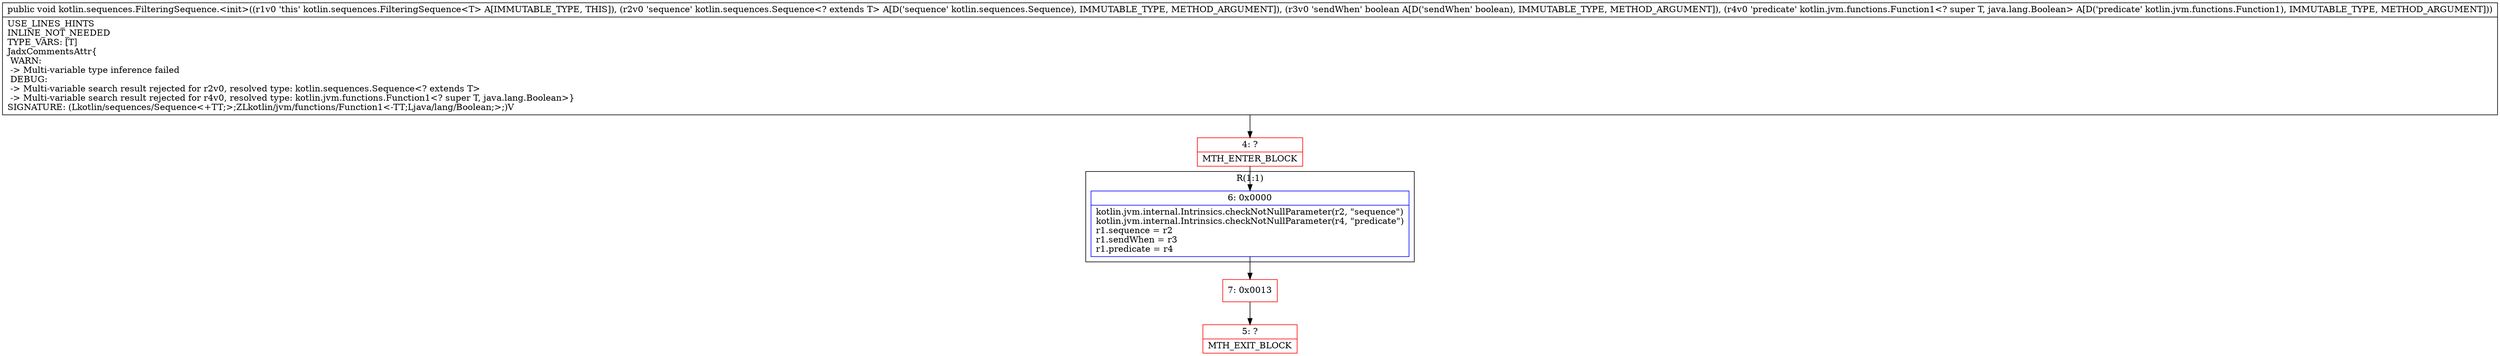 digraph "CFG forkotlin.sequences.FilteringSequence.\<init\>(Lkotlin\/sequences\/Sequence;ZLkotlin\/jvm\/functions\/Function1;)V" {
subgraph cluster_Region_1568132462 {
label = "R(1:1)";
node [shape=record,color=blue];
Node_6 [shape=record,label="{6\:\ 0x0000|kotlin.jvm.internal.Intrinsics.checkNotNullParameter(r2, \"sequence\")\lkotlin.jvm.internal.Intrinsics.checkNotNullParameter(r4, \"predicate\")\lr1.sequence = r2\lr1.sendWhen = r3\lr1.predicate = r4\l}"];
}
Node_4 [shape=record,color=red,label="{4\:\ ?|MTH_ENTER_BLOCK\l}"];
Node_7 [shape=record,color=red,label="{7\:\ 0x0013}"];
Node_5 [shape=record,color=red,label="{5\:\ ?|MTH_EXIT_BLOCK\l}"];
MethodNode[shape=record,label="{public void kotlin.sequences.FilteringSequence.\<init\>((r1v0 'this' kotlin.sequences.FilteringSequence\<T\> A[IMMUTABLE_TYPE, THIS]), (r2v0 'sequence' kotlin.sequences.Sequence\<? extends T\> A[D('sequence' kotlin.sequences.Sequence), IMMUTABLE_TYPE, METHOD_ARGUMENT]), (r3v0 'sendWhen' boolean A[D('sendWhen' boolean), IMMUTABLE_TYPE, METHOD_ARGUMENT]), (r4v0 'predicate' kotlin.jvm.functions.Function1\<? super T, java.lang.Boolean\> A[D('predicate' kotlin.jvm.functions.Function1), IMMUTABLE_TYPE, METHOD_ARGUMENT]))  | USE_LINES_HINTS\lINLINE_NOT_NEEDED\lTYPE_VARS: [T]\lJadxCommentsAttr\{\l WARN: \l \-\> Multi\-variable type inference failed\l DEBUG: \l \-\> Multi\-variable search result rejected for r2v0, resolved type: kotlin.sequences.Sequence\<? extends T\>\l \-\> Multi\-variable search result rejected for r4v0, resolved type: kotlin.jvm.functions.Function1\<? super T, java.lang.Boolean\>\}\lSIGNATURE: (Lkotlin\/sequences\/Sequence\<+TT;\>;ZLkotlin\/jvm\/functions\/Function1\<\-TT;Ljava\/lang\/Boolean;\>;)V\l}"];
MethodNode -> Node_4;Node_6 -> Node_7;
Node_4 -> Node_6;
Node_7 -> Node_5;
}

